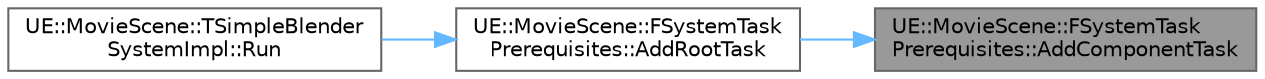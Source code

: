 digraph "UE::MovieScene::FSystemTaskPrerequisites::AddComponentTask"
{
 // INTERACTIVE_SVG=YES
 // LATEX_PDF_SIZE
  bgcolor="transparent";
  edge [fontname=Helvetica,fontsize=10,labelfontname=Helvetica,labelfontsize=10];
  node [fontname=Helvetica,fontsize=10,shape=box,height=0.2,width=0.4];
  rankdir="RL";
  Node1 [id="Node000001",label="UE::MovieScene::FSystemTask\lPrerequisites::AddComponentTask",height=0.2,width=0.4,color="gray40", fillcolor="grey60", style="filled", fontcolor="black",tooltip=" "];
  Node1 -> Node2 [id="edge1_Node000001_Node000002",dir="back",color="steelblue1",style="solid",tooltip=" "];
  Node2 [id="Node000002",label="UE::MovieScene::FSystemTask\lPrerequisites::AddRootTask",height=0.2,width=0.4,color="grey40", fillcolor="white", style="filled",URL="$d3/d71/structUE_1_1MovieScene_1_1FSystemTaskPrerequisites.html#a823e6bd883aa1948caf857b3160c3d18",tooltip=" "];
  Node2 -> Node3 [id="edge2_Node000002_Node000003",dir="back",color="steelblue1",style="solid",tooltip=" "];
  Node3 [id="Node000003",label="UE::MovieScene::TSimpleBlender\lSystemImpl::Run",height=0.2,width=0.4,color="grey40", fillcolor="white", style="filled",URL="$d1/d5f/classUE_1_1MovieScene_1_1TSimpleBlenderSystemImpl.html#a968a3b0a8899a56eb747e7f36dc96c41",tooltip="Runs the blender system."];
}

